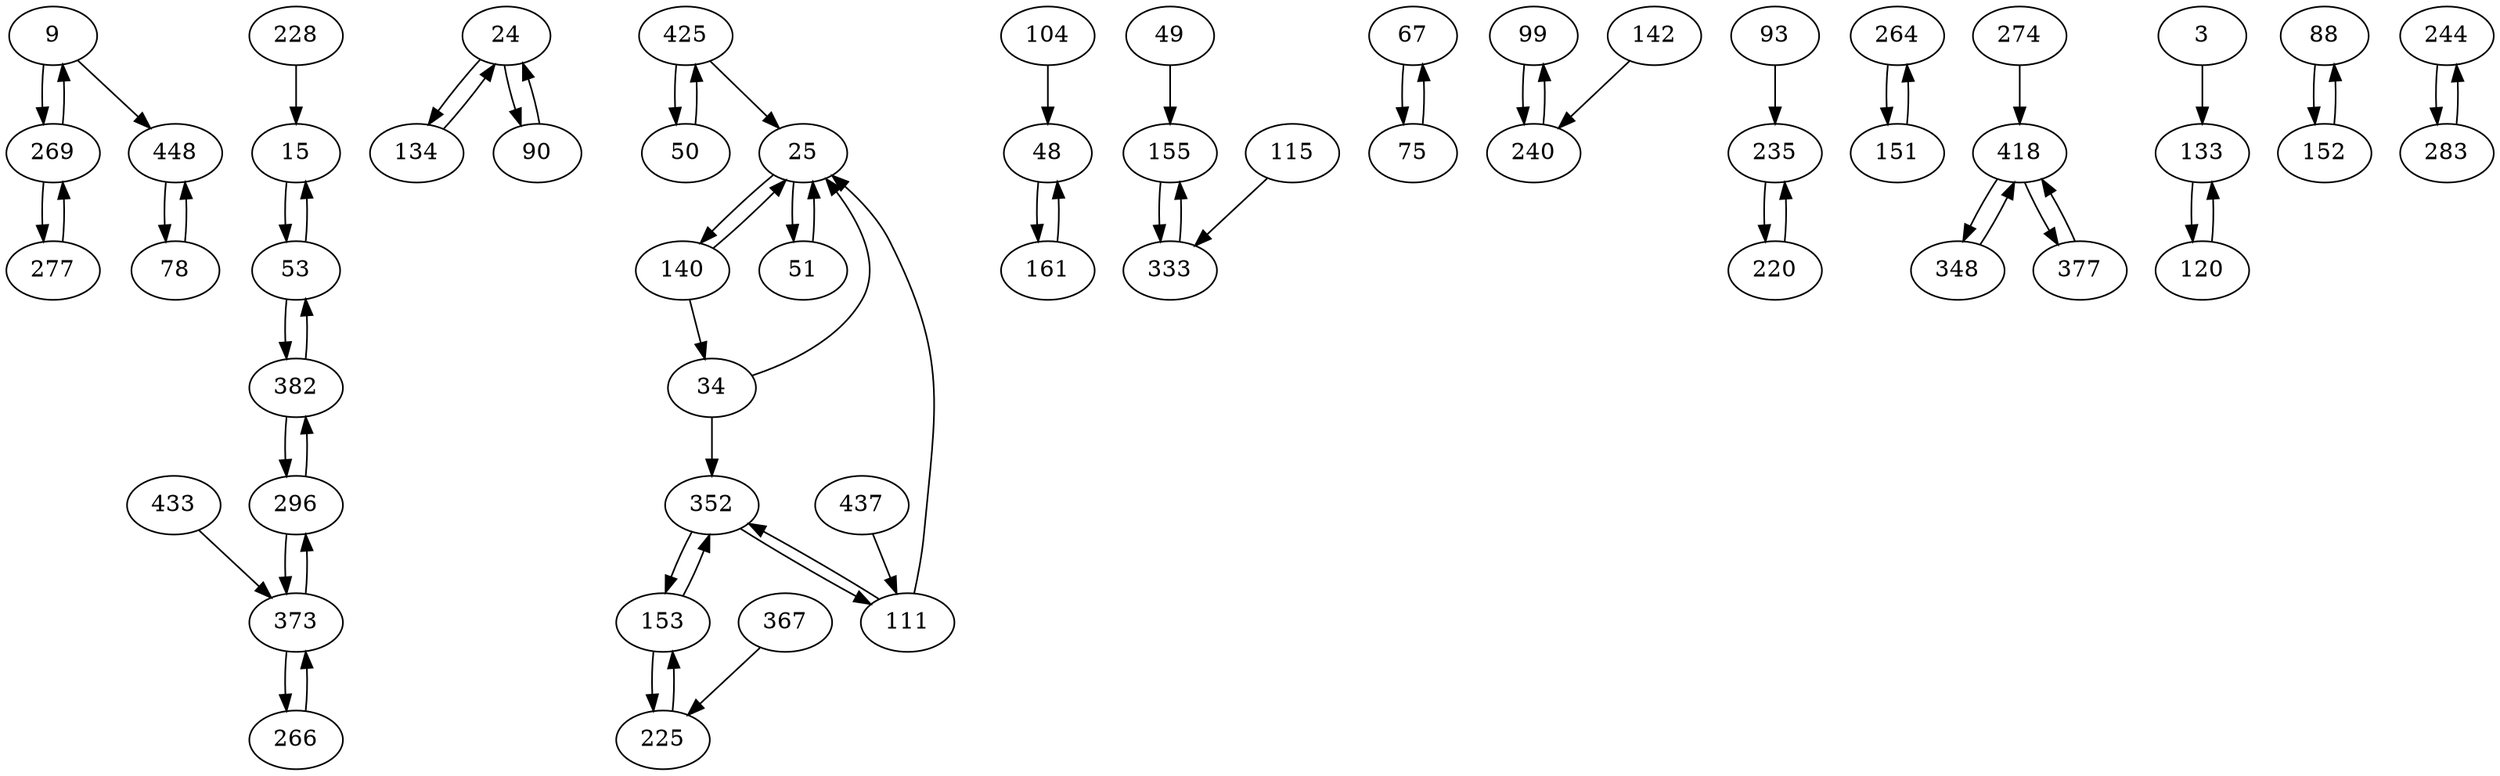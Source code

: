 digraph G {
9 -> 269;
15 -> 53;
24 -> 134;
25 -> 140;
34 -> 352;
48 -> 161;
49 -> 155;
50 -> 425;
53 -> 15;
67 -> 75;
75 -> 67;
78 -> 448;
99 -> 240;
104 -> 48;
111 -> 352;
115 -> 333;
134 -> 24;
140 -> 34;
142 -> 240;
153 -> 352;
155 -> 333;
225 -> 153;
235 -> 220;
240 -> 99;
264 -> 151;
269 -> 9;
274 -> 418;
277 -> 269;
296 -> 382;
333 -> 155;
352 -> 153;
373 -> 296;
382 -> 53;
418 -> 348;
425 -> 25;
433 -> 373;
437 -> 111;
3 -> 133;
9 -> 448;
24 -> 90;
25 -> 51;
34 -> 25;
51 -> 25;
53 -> 382;
88 -> 152;
90 -> 24;
93 -> 235;
111 -> 25;
120 -> 133;
133 -> 120;
140 -> 25;
151 -> 264;
152 -> 88;
153 -> 225;
161 -> 48;
220 -> 235;
228 -> 15;
244 -> 283;
266 -> 373;
269 -> 277;
283 -> 244;
296 -> 373;
348 -> 418;
352 -> 111;
367 -> 225;
373 -> 266;
377 -> 418;
382 -> 296;
418 -> 377;
425 -> 50;
448 -> 78;
3
9
15
24
25
34
48
49
50
51
53
67
75
78
88
90
93
99
104
111
115
120
133
134
140
142
151
152
153
155
161
220
225
228
235
240
244
264
266
269
274
277
283
296
333
348
352
367
373
377
382
418
425
433
437
448
}
